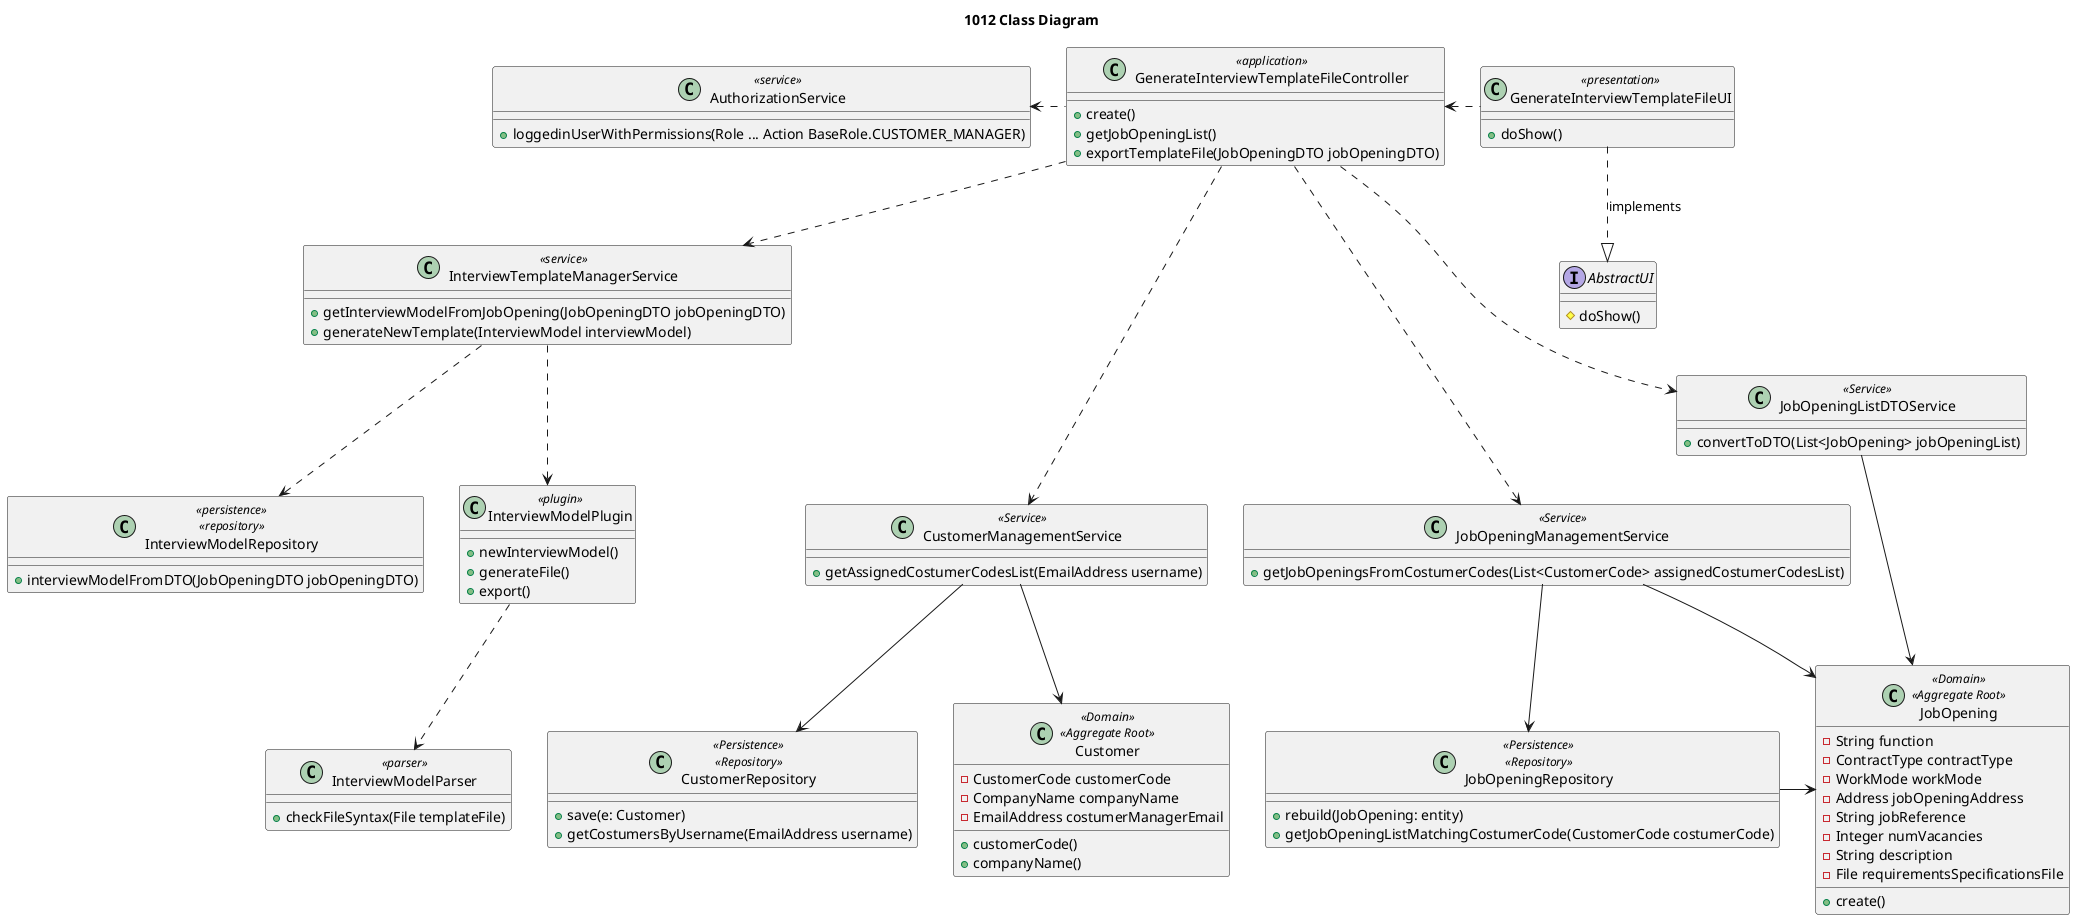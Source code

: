 @startuml US1012_class_diagram
'https://plantuml.com/class-diagram

title 1012 Class Diagram

interface AbstractUI {
# doShow()
}

class GenerateInterviewTemplateFileUI <<presentation>>  {
+ doShow()
}

class GenerateInterviewTemplateFileController <<application>> {
+ create()
+ getJobOpeningList()
+ exportTemplateFile(JobOpeningDTO jobOpeningDTO)
}

class InterviewTemplateManagerService <<service>> {
+ getInterviewModelFromJobOpening(JobOpeningDTO jobOpeningDTO)
+ generateNewTemplate(InterviewModel interviewModel)
}

class InterviewModelRepository <<persistence>>\n<<repository>> {
+ interviewModelFromDTO(JobOpeningDTO jobOpeningDTO)
}

class InterviewModelPlugin <<plugin>> {
+ newInterviewModel()
+ generateFile()
+ export()
}

class InterviewModelParser <<parser>> {
+ checkFileSyntax(File templateFile)
}

class AuthorizationService <<service>> {
+ loggedinUserWithPermissions(Role ... Action BaseRole.CUSTOMER_MANAGER)
}

class JobOpeningRepository <<Persistence>> <<Repository>> {
+ rebuild(JobOpening: entity)
+ getJobOpeningListMatchingCostumerCode(CustomerCode costumerCode)
}

class CustomerManagementService <<Service>> {
+ getAssignedCostumerCodesList(EmailAddress username)
}

class CustomerRepository  <<Persistence>> <<Repository>>  {
+ save(e: Customer)
+ getCostumersByUsername(EmailAddress username)
}


class Customer <<Domain>> <<Aggregate Root>> {
- CustomerCode customerCode
- CompanyName companyName
- EmailAddress costumerManagerEmail
+ customerCode()
+ companyName()
}

class JobOpeningManagementService <<Service>> {
+ getJobOpeningsFromCostumerCodes(List<CustomerCode> assignedCostumerCodesList)
}

class JobOpeningListDTOService <<Service>> {
+ convertToDTO(List<JobOpening> jobOpeningList)
}

class JobOpening <<Domain>> <<Aggregate Root>> {
- String function
- ContractType contractType
- WorkMode workMode
- Address jobOpeningAddress
- String jobReference
- Integer numVacancies
- String description
- File requirementsSpecificationsFile
+ create()
}


'Associations
AbstractUI <|.up. GenerateInterviewTemplateFileUI : implements
GenerateInterviewTemplateFileUI .left.> GenerateInterviewTemplateFileController

GenerateInterviewTemplateFileController .left.> AuthorizationService
GenerateInterviewTemplateFileController ...> CustomerManagementService
GenerateInterviewTemplateFileController ...> JobOpeningManagementService
GenerateInterviewTemplateFileController ..> JobOpeningListDTOService
GenerateInterviewTemplateFileController ..>InterviewTemplateManagerService

'Domain Layer
CustomerManagementService -down-> CustomerRepository
CustomerManagementService --> Customer
JobOpeningManagementService --> JobOpeningRepository
JobOpeningManagementService --> JobOpening
JobOpeningListDTOService --> JobOpening
JobOpeningRepository -> JobOpening

InterviewTemplateManagerService ..> InterviewModelRepository
InterviewTemplateManagerService ..> InterviewModelPlugin
InterviewModelPlugin ..> InterviewModelParser


@enduml